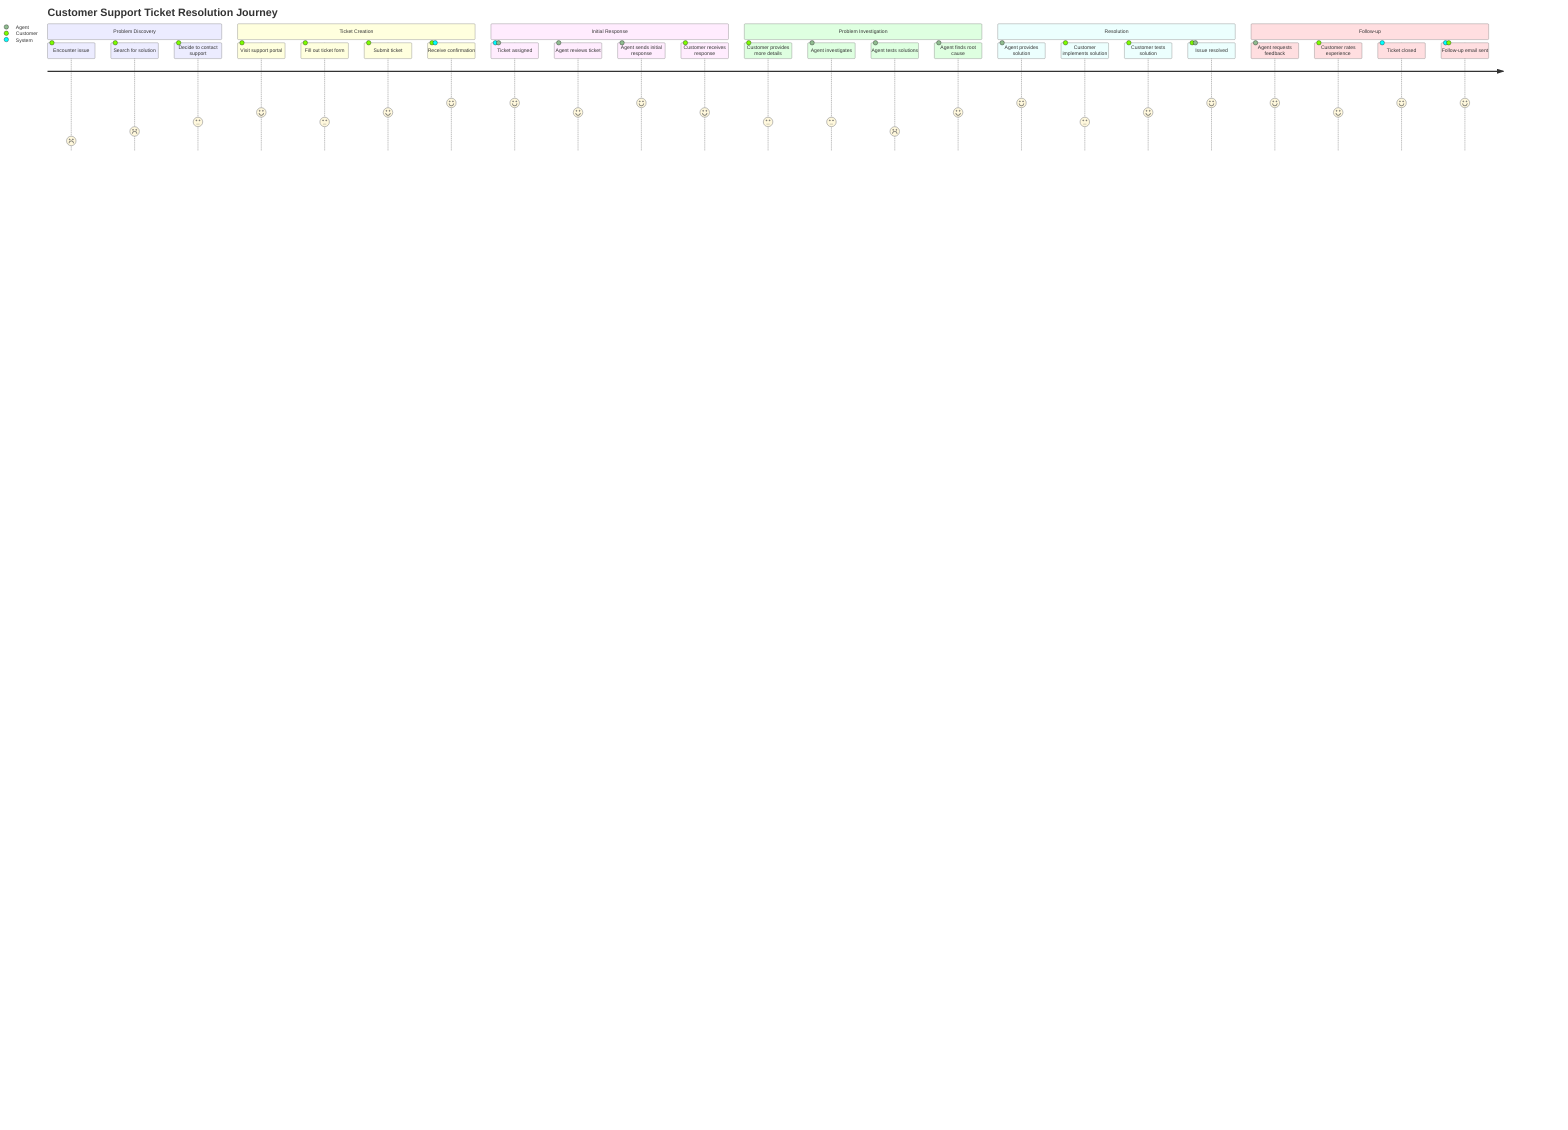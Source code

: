 journey
    title Customer Support Ticket Resolution Journey
    section Problem Discovery
      Encounter issue: 1: Customer
      Search for solution: 2: Customer
      Decide to contact support: 3: Customer
    section Ticket Creation
      Visit support portal: 4: Customer
      Fill out ticket form: 3: Customer
      Submit ticket: 4: Customer
      Receive confirmation: 5: Customer, System
    section Initial Response
      Ticket assigned: 5: System, Agent
      Agent reviews ticket: 4: Agent
      Agent sends initial response: 5: Agent
      Customer receives response: 4: Customer
    section Problem Investigation
      Customer provides more details: 3: Customer
      Agent investigates: 3: Agent
      Agent tests solutions: 2: Agent
      Agent finds root cause: 4: Agent
    section Resolution
      Agent provides solution: 5: Agent
      Customer implements solution: 3: Customer
      Customer tests solution: 4: Customer
      Issue resolved: 5: Customer, Agent
    section Follow-up
      Agent requests feedback: 5: Agent
      Customer rates experience: 4: Customer
      Ticket closed: 5: System
      Follow-up email sent: 5: System, Customer